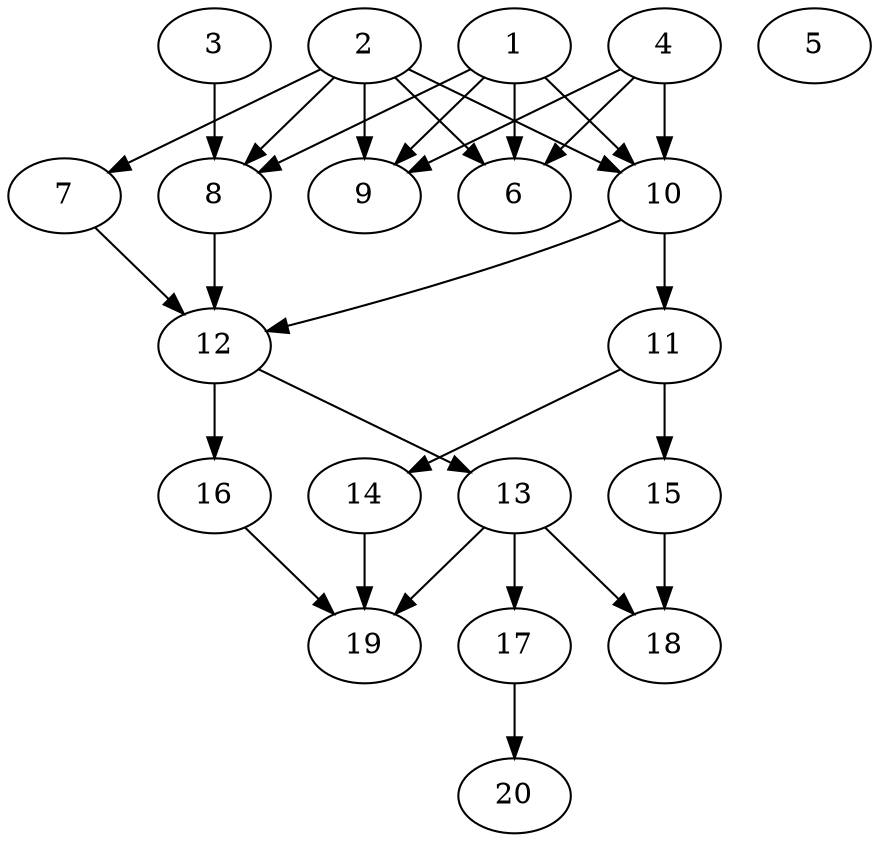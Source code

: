 // DAG automatically generated by daggen at Fri Jul 22 09:10:27 2022
// ./daggen --dot -n 20 --ccr 0.5 --fat 0.5 --regular 0.5 --density 0.6
digraph G {
  1 [compute_size="4791838720", trans_size="443110", result_size="91136", ram="21576622",alpha="0.04"]
  1 -> 6 [size ="91136"]
  1 -> 8 [size ="91136"]
  1 -> 9 [size ="91136"]
  1 -> 10 [size ="91136"]
  2 [compute_size="4427622753", trans_size="244192", result_size="74752", ram="14243978",alpha="0.07"]
  2 -> 6 [size ="74752"]
  2 -> 7 [size ="74752"]
  2 -> 8 [size ="74752"]
  2 -> 9 [size ="74752"]
  2 -> 10 [size ="74752"]
  3 [compute_size="782757789696", trans_size="871397", result_size="54272", ram="13340724",alpha="0.19"]
  3 -> 8 [size ="54272"]
  4 [compute_size="35784225012", trans_size="43991", result_size="1024", ram="17629246",alpha="0.06"]
  4 -> 6 [size ="1024"]
  4 -> 9 [size ="1024"]
  4 -> 10 [size ="1024"]
  5 [compute_size="231928233984", trans_size="211403", result_size="0", ram="22762126",alpha="0.17"]
  6 [compute_size="29319984738", trans_size="592368", result_size="0", ram="21417998",alpha="0.18"]
  7 [compute_size="19886902907", trans_size="521158", result_size="70656", ram="44829248",alpha="0.04"]
  7 -> 12 [size ="70656"]
  8 [compute_size="8357031752", trans_size="909097", result_size="54272", ram="22664622",alpha="0.12"]
  8 -> 12 [size ="54272"]
  9 [compute_size="38051349226", trans_size="385529", result_size="0", ram="10864204",alpha="0.08"]
  10 [compute_size="3716713211", trans_size="616930", result_size="74752", ram="23776442",alpha="0.02"]
  10 -> 11 [size ="74752"]
  10 -> 12 [size ="74752"]
  11 [compute_size="461907077246", trans_size="182744", result_size="13312", ram="33302650",alpha="0.08"]
  11 -> 14 [size ="13312"]
  11 -> 15 [size ="13312"]
  12 [compute_size="12844575338", trans_size="409467", result_size="9216", ram="27510094",alpha="0.02"]
  12 -> 13 [size ="9216"]
  12 -> 16 [size ="9216"]
  13 [compute_size="3658831000", trans_size="925997", result_size="13312", ram="34814036",alpha="0.10"]
  13 -> 17 [size ="13312"]
  13 -> 18 [size ="13312"]
  13 -> 19 [size ="13312"]
  14 [compute_size="368293445632", trans_size="291066", result_size="9216", ram="4433372",alpha="0.13"]
  14 -> 19 [size ="9216"]
  15 [compute_size="7642624378", trans_size="1038744", result_size="91136", ram="16493308",alpha="0.12"]
  15 -> 18 [size ="91136"]
  16 [compute_size="1334700884", trans_size="305816", result_size="29696", ram="21941774",alpha="0.06"]
  16 -> 19 [size ="29696"]
  17 [compute_size="1073741824000", trans_size="748200", result_size="1024", ram="27674824",alpha="0.03"]
  17 -> 20 [size ="1024"]
  18 [compute_size="99226740756", trans_size="710173", result_size="0", ram="28766718",alpha="0.16"]
  19 [compute_size="134217728000", trans_size="807649", result_size="0", ram="37790428",alpha="0.18"]
  20 [compute_size="853851342448", trans_size="916238", result_size="0", ram="50915220",alpha="0.04"]
}
